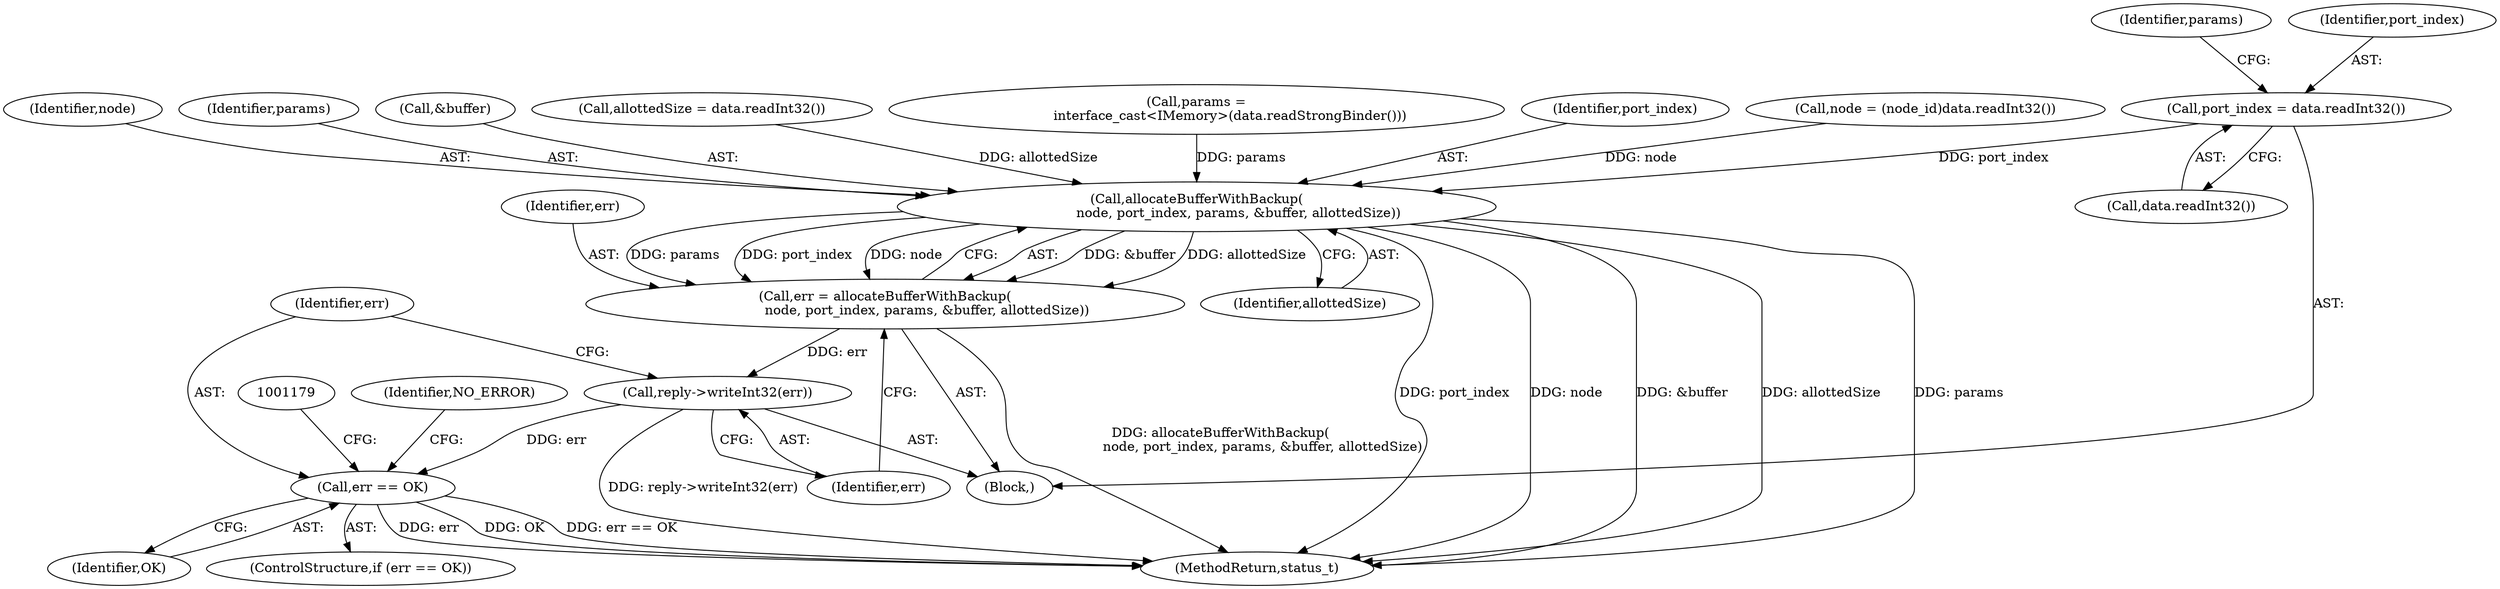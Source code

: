 digraph "0_Android_0bb5ced60304da7f61478ffd359e7ba65d72f181@API" {
"1001144" [label="(Call,port_index = data.readInt32())"];
"1001163" [label="(Call,allocateBufferWithBackup(\n                    node, port_index, params, &buffer, allottedSize))"];
"1001161" [label="(Call,err = allocateBufferWithBackup(\n                    node, port_index, params, &buffer, allottedSize))"];
"1001170" [label="(Call,reply->writeInt32(err))"];
"1001173" [label="(Call,err == OK)"];
"1001173" [label="(Call,err == OK)"];
"1001167" [label="(Call,&buffer)"];
"1001337" [label="(MethodReturn,status_t)"];
"1001156" [label="(Call,allottedSize = data.readInt32())"];
"1001161" [label="(Call,err = allocateBufferWithBackup(\n                    node, port_index, params, &buffer, allottedSize))"];
"1001132" [label="(Block,)"];
"1001148" [label="(Call,params =\n                interface_cast<IMemory>(data.readStrongBinder()))"];
"1001162" [label="(Identifier,err)"];
"1001146" [label="(Call,data.readInt32())"];
"1001182" [label="(Identifier,NO_ERROR)"];
"1001165" [label="(Identifier,port_index)"];
"1001138" [label="(Call,node = (node_id)data.readInt32())"];
"1001164" [label="(Identifier,node)"];
"1001174" [label="(Identifier,err)"];
"1001149" [label="(Identifier,params)"];
"1001170" [label="(Call,reply->writeInt32(err))"];
"1001145" [label="(Identifier,port_index)"];
"1001166" [label="(Identifier,params)"];
"1001169" [label="(Identifier,allottedSize)"];
"1001172" [label="(ControlStructure,if (err == OK))"];
"1001175" [label="(Identifier,OK)"];
"1001163" [label="(Call,allocateBufferWithBackup(\n                    node, port_index, params, &buffer, allottedSize))"];
"1001144" [label="(Call,port_index = data.readInt32())"];
"1001171" [label="(Identifier,err)"];
"1001144" -> "1001132"  [label="AST: "];
"1001144" -> "1001146"  [label="CFG: "];
"1001145" -> "1001144"  [label="AST: "];
"1001146" -> "1001144"  [label="AST: "];
"1001149" -> "1001144"  [label="CFG: "];
"1001144" -> "1001163"  [label="DDG: port_index"];
"1001163" -> "1001161"  [label="AST: "];
"1001163" -> "1001169"  [label="CFG: "];
"1001164" -> "1001163"  [label="AST: "];
"1001165" -> "1001163"  [label="AST: "];
"1001166" -> "1001163"  [label="AST: "];
"1001167" -> "1001163"  [label="AST: "];
"1001169" -> "1001163"  [label="AST: "];
"1001161" -> "1001163"  [label="CFG: "];
"1001163" -> "1001337"  [label="DDG: params"];
"1001163" -> "1001337"  [label="DDG: port_index"];
"1001163" -> "1001337"  [label="DDG: node"];
"1001163" -> "1001337"  [label="DDG: &buffer"];
"1001163" -> "1001337"  [label="DDG: allottedSize"];
"1001163" -> "1001161"  [label="DDG: &buffer"];
"1001163" -> "1001161"  [label="DDG: allottedSize"];
"1001163" -> "1001161"  [label="DDG: params"];
"1001163" -> "1001161"  [label="DDG: port_index"];
"1001163" -> "1001161"  [label="DDG: node"];
"1001138" -> "1001163"  [label="DDG: node"];
"1001148" -> "1001163"  [label="DDG: params"];
"1001156" -> "1001163"  [label="DDG: allottedSize"];
"1001161" -> "1001132"  [label="AST: "];
"1001162" -> "1001161"  [label="AST: "];
"1001171" -> "1001161"  [label="CFG: "];
"1001161" -> "1001337"  [label="DDG: allocateBufferWithBackup(\n                    node, port_index, params, &buffer, allottedSize)"];
"1001161" -> "1001170"  [label="DDG: err"];
"1001170" -> "1001132"  [label="AST: "];
"1001170" -> "1001171"  [label="CFG: "];
"1001171" -> "1001170"  [label="AST: "];
"1001174" -> "1001170"  [label="CFG: "];
"1001170" -> "1001337"  [label="DDG: reply->writeInt32(err)"];
"1001170" -> "1001173"  [label="DDG: err"];
"1001173" -> "1001172"  [label="AST: "];
"1001173" -> "1001175"  [label="CFG: "];
"1001174" -> "1001173"  [label="AST: "];
"1001175" -> "1001173"  [label="AST: "];
"1001179" -> "1001173"  [label="CFG: "];
"1001182" -> "1001173"  [label="CFG: "];
"1001173" -> "1001337"  [label="DDG: OK"];
"1001173" -> "1001337"  [label="DDG: err == OK"];
"1001173" -> "1001337"  [label="DDG: err"];
}
